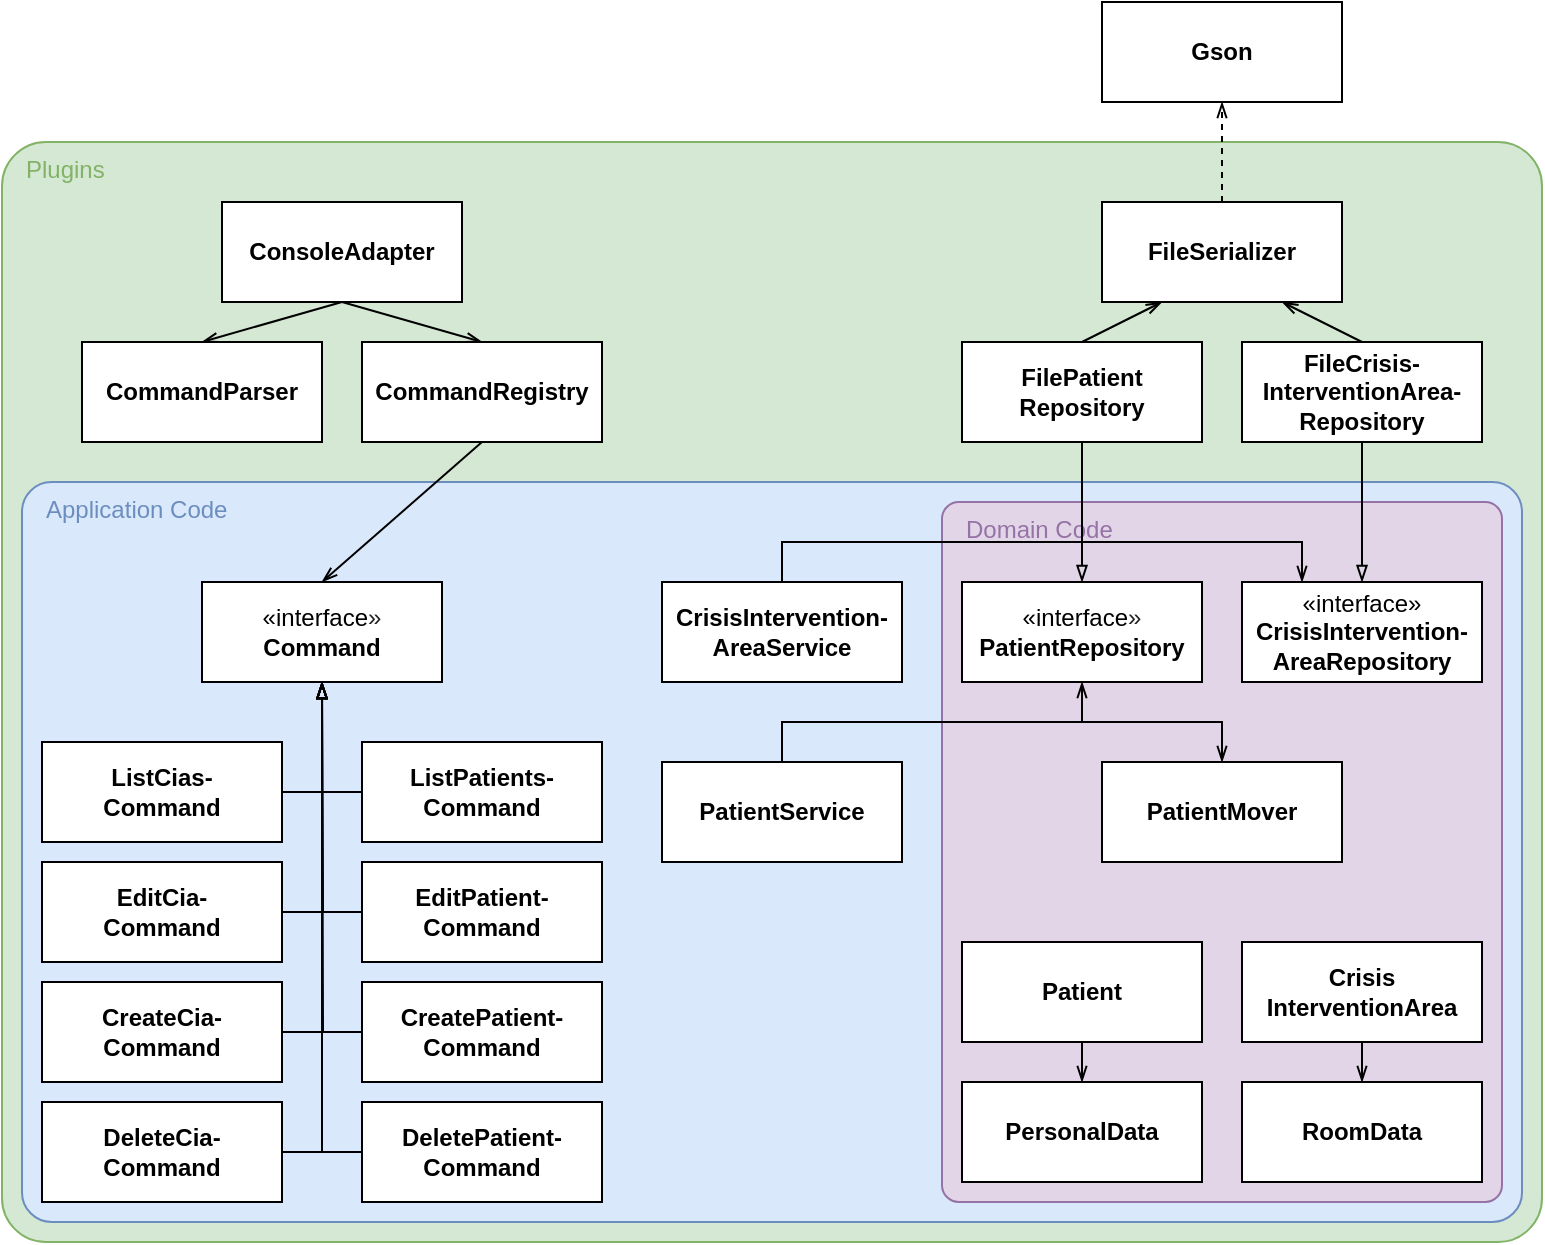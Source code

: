 <mxfile version="26.2.14">
  <diagram name="Page-1" id="HXpyyeB6FARbqLuSaLaP">
    <mxGraphModel dx="1158" dy="594" grid="1" gridSize="10" guides="1" tooltips="1" connect="1" arrows="1" fold="1" page="1" pageScale="1" pageWidth="827" pageHeight="1169" math="0" shadow="0">
      <root>
        <mxCell id="0" />
        <mxCell id="1" parent="0" />
        <mxCell id="ciugVP7JTnhn2zJ3oB86-10" value="&amp;nbsp;&amp;nbsp; Plugins" style="rounded=1;whiteSpace=wrap;html=1;fillColor=#d5e8d4;strokeColor=#82B366;align=left;verticalAlign=top;fontColor=#82B366;arcSize=4;" parent="1" vertex="1">
          <mxGeometry x="40" y="600" width="770" height="550" as="geometry" />
        </mxCell>
        <mxCell id="ciugVP7JTnhn2zJ3oB86-9" value="&amp;nbsp; &amp;nbsp;Application Code" style="rounded=1;whiteSpace=wrap;html=1;fillColor=#dae8fc;strokeColor=#6c8ebf;align=left;verticalAlign=top;fontColor=#6C8EBF;arcSize=4;" parent="1" vertex="1">
          <mxGeometry x="50" y="770" width="750" height="370" as="geometry" />
        </mxCell>
        <mxCell id="ciugVP7JTnhn2zJ3oB86-8" value="&amp;nbsp; &amp;nbsp;Domain Code" style="rounded=1;whiteSpace=wrap;html=1;fillColor=#e1d5e7;strokeColor=#9673a6;align=left;verticalAlign=top;fontStyle=0;fontColor=#9673A6;arcSize=3;" parent="1" vertex="1">
          <mxGeometry x="510" y="780" width="280" height="350" as="geometry" />
        </mxCell>
        <mxCell id="ciugVP7JTnhn2zJ3oB86-12" value="PersonalData" style="rounded=0;whiteSpace=wrap;html=1;fontStyle=1" parent="1" vertex="1">
          <mxGeometry x="520" y="1070" width="120" height="50" as="geometry" />
        </mxCell>
        <mxCell id="ciugVP7JTnhn2zJ3oB86-21" style="rounded=0;orthogonalLoop=1;jettySize=auto;html=1;exitX=0.5;exitY=1;exitDx=0;exitDy=0;entryX=0.5;entryY=0;entryDx=0;entryDy=0;endArrow=openThin;endFill=0;" parent="1" source="ciugVP7JTnhn2zJ3oB86-13" target="ciugVP7JTnhn2zJ3oB86-12" edge="1">
          <mxGeometry relative="1" as="geometry" />
        </mxCell>
        <mxCell id="ciugVP7JTnhn2zJ3oB86-13" value="Patient" style="rounded=0;whiteSpace=wrap;html=1;fontStyle=1" parent="1" vertex="1">
          <mxGeometry x="520" y="1000" width="120" height="50" as="geometry" />
        </mxCell>
        <mxCell id="ciugVP7JTnhn2zJ3oB86-18" style="rounded=0;orthogonalLoop=1;jettySize=auto;html=1;exitX=0.5;exitY=1;exitDx=0;exitDy=0;entryX=0.5;entryY=0;entryDx=0;entryDy=0;endArrow=openThin;endFill=0;" parent="1" source="ciugVP7JTnhn2zJ3oB86-16" target="ciugVP7JTnhn2zJ3oB86-17" edge="1">
          <mxGeometry relative="1" as="geometry" />
        </mxCell>
        <mxCell id="ciugVP7JTnhn2zJ3oB86-16" value="Crisis&lt;div&gt;Intervention&lt;span style=&quot;background-color: transparent; color: light-dark(rgb(0, 0, 0), rgb(255, 255, 255));&quot;&gt;Area&lt;/span&gt;&lt;/div&gt;" style="rounded=0;whiteSpace=wrap;html=1;fontStyle=1" parent="1" vertex="1">
          <mxGeometry x="660" y="1000" width="120" height="50" as="geometry" />
        </mxCell>
        <mxCell id="ciugVP7JTnhn2zJ3oB86-17" value="RoomData" style="rounded=0;whiteSpace=wrap;html=1;fontStyle=1" parent="1" vertex="1">
          <mxGeometry x="660" y="1070" width="120" height="50" as="geometry" />
        </mxCell>
        <mxCell id="ciugVP7JTnhn2zJ3oB86-40" style="edgeStyle=orthogonalEdgeStyle;rounded=0;orthogonalLoop=1;jettySize=auto;html=1;exitX=0.5;exitY=1;exitDx=0;exitDy=0;entryX=0.5;entryY=0;entryDx=0;entryDy=0;endArrow=blockThin;endFill=0;" parent="1" source="ciugVP7JTnhn2zJ3oB86-32" target="ciugVP7JTnhn2zJ3oB86-22" edge="1">
          <mxGeometry relative="1" as="geometry" />
        </mxCell>
        <mxCell id="ciugVP7JTnhn2zJ3oB86-22" value="&lt;div&gt;&lt;font style=&quot;background-color: light-dark(#ffffff, var(--ge-dark-color, #121212));&quot; face=&quot;Helvetica&quot;&gt;&lt;span style=&quot;text-align: left; white-space-collapse: break-spaces;&quot;&gt;«i&lt;/span&gt;nterface&lt;span style=&quot;text-align: left; white-space-collapse: break-spaces; color: rgb(34, 34, 34);&quot;&gt;&lt;font&gt;»&lt;/font&gt;&lt;/span&gt;&lt;/font&gt;&lt;/div&gt;&lt;font&gt;&lt;b style=&quot;background-color: light-dark(#ffffff, var(--ge-dark-color, #121212));&quot;&gt;PatientRepository&lt;/b&gt;&lt;/font&gt;" style="rounded=0;whiteSpace=wrap;html=1;" parent="1" vertex="1">
          <mxGeometry x="520" y="820" width="120" height="50" as="geometry" />
        </mxCell>
        <mxCell id="ciugVP7JTnhn2zJ3oB86-37" style="edgeStyle=orthogonalEdgeStyle;rounded=0;orthogonalLoop=1;jettySize=auto;html=1;exitX=0.5;exitY=1;exitDx=0;exitDy=0;entryX=0.5;entryY=0;entryDx=0;entryDy=0;endArrow=blockThin;endFill=0;" parent="1" source="ciugVP7JTnhn2zJ3oB86-28" target="ciugVP7JTnhn2zJ3oB86-25" edge="1">
          <mxGeometry relative="1" as="geometry" />
        </mxCell>
        <mxCell id="ciugVP7JTnhn2zJ3oB86-25" value="&lt;div&gt;&lt;font style=&quot;background-color: light-dark(#ffffff, var(--ge-dark-color, #121212));&quot; face=&quot;Helvetica&quot;&gt;&lt;span style=&quot;text-align: left; white-space-collapse: break-spaces;&quot;&gt;«i&lt;/span&gt;nterface&lt;span style=&quot;text-align: left; white-space-collapse: break-spaces;&quot;&gt;&lt;font style=&quot;&quot;&gt;»&lt;/font&gt;&lt;/span&gt;&lt;/font&gt;&lt;/div&gt;&lt;font&gt;&lt;b style=&quot;background-color: light-dark(#ffffff, var(--ge-dark-color, #121212));&quot;&gt;CrisisIntervention-&lt;/b&gt;&lt;/font&gt;&lt;div&gt;&lt;font&gt;&lt;b style=&quot;background-color: light-dark(#ffffff, var(--ge-dark-color, #121212));&quot;&gt;AreaRepository&lt;/b&gt;&lt;/font&gt;&lt;/div&gt;" style="rounded=0;whiteSpace=wrap;html=1;" parent="1" vertex="1">
          <mxGeometry x="660" y="820" width="120" height="50" as="geometry" />
        </mxCell>
        <mxCell id="XktRI2O6_ttTCHs1lG7r-28" style="rounded=0;orthogonalLoop=1;jettySize=auto;html=1;exitX=0.5;exitY=1;exitDx=0;exitDy=0;entryX=0.5;entryY=0;entryDx=0;entryDy=0;endArrow=openThin;endFill=0;" parent="1" source="ciugVP7JTnhn2zJ3oB86-27" target="XktRI2O6_ttTCHs1lG7r-26" edge="1">
          <mxGeometry relative="1" as="geometry" />
        </mxCell>
        <mxCell id="XktRI2O6_ttTCHs1lG7r-29" style="rounded=0;orthogonalLoop=1;jettySize=auto;html=1;exitX=0.5;exitY=1;exitDx=0;exitDy=0;entryX=0.5;entryY=0;entryDx=0;entryDy=0;endArrow=openThin;endFill=0;" parent="1" source="ciugVP7JTnhn2zJ3oB86-27" target="XktRI2O6_ttTCHs1lG7r-25" edge="1">
          <mxGeometry relative="1" as="geometry" />
        </mxCell>
        <mxCell id="ciugVP7JTnhn2zJ3oB86-27" value="&lt;b&gt;ConsoleAdapter&lt;/b&gt;" style="rounded=0;whiteSpace=wrap;html=1;" parent="1" vertex="1">
          <mxGeometry x="150" y="630" width="120" height="50" as="geometry" />
        </mxCell>
        <mxCell id="ciugVP7JTnhn2zJ3oB86-41" style="rounded=0;orthogonalLoop=1;jettySize=auto;html=1;exitX=0.5;exitY=0;exitDx=0;exitDy=0;entryX=0.75;entryY=1;entryDx=0;entryDy=0;endArrow=openThin;endFill=0;" parent="1" source="ciugVP7JTnhn2zJ3oB86-28" target="ciugVP7JTnhn2zJ3oB86-34" edge="1">
          <mxGeometry relative="1" as="geometry" />
        </mxCell>
        <mxCell id="ciugVP7JTnhn2zJ3oB86-28" value="&lt;div&gt;&lt;b style=&quot;color: light-dark(rgb(0, 0, 0), rgb(255, 255, 255)); background-color: light-dark(#ffffff, var(--ge-dark-color, #121212));&quot;&gt;FileCrisis-&lt;/b&gt;&lt;/div&gt;&lt;div&gt;&lt;b style=&quot;color: light-dark(rgb(0, 0, 0), rgb(255, 255, 255)); background-color: light-dark(#ffffff, var(--ge-dark-color, #121212));&quot;&gt;Intervention&lt;/b&gt;&lt;b style=&quot;color: light-dark(rgb(0, 0, 0), rgb(255, 255, 255)); background-color: light-dark(#ffffff, var(--ge-dark-color, #121212));&quot;&gt;Area-&lt;/b&gt;&lt;/div&gt;&lt;div&gt;&lt;b style=&quot;color: light-dark(rgb(0, 0, 0), rgb(255, 255, 255)); background-color: light-dark(#ffffff, var(--ge-dark-color, #121212));&quot;&gt;Repository&lt;/b&gt;&lt;/div&gt;" style="rounded=0;whiteSpace=wrap;html=1;" parent="1" vertex="1">
          <mxGeometry x="660" y="700" width="120" height="50" as="geometry" />
        </mxCell>
        <mxCell id="ciugVP7JTnhn2zJ3oB86-44" style="rounded=0;orthogonalLoop=1;jettySize=auto;html=1;exitX=0.5;exitY=0;exitDx=0;exitDy=0;entryX=0.25;entryY=1;entryDx=0;entryDy=0;endArrow=openThin;endFill=0;" parent="1" source="ciugVP7JTnhn2zJ3oB86-32" target="ciugVP7JTnhn2zJ3oB86-34" edge="1">
          <mxGeometry relative="1" as="geometry" />
        </mxCell>
        <mxCell id="ciugVP7JTnhn2zJ3oB86-32" value="&lt;div&gt;&lt;span style=&quot;background-color: rgb(255, 255, 255);&quot;&gt;&lt;b&gt;FilePatient&lt;/b&gt;&lt;/span&gt;&lt;/div&gt;&lt;div&gt;&lt;span style=&quot;background-color: rgb(255, 255, 255);&quot;&gt;&lt;b&gt;Repository&lt;/b&gt;&lt;/span&gt;&lt;/div&gt;" style="rounded=0;whiteSpace=wrap;html=1;" parent="1" vertex="1">
          <mxGeometry x="520" y="700" width="120" height="50" as="geometry" />
        </mxCell>
        <mxCell id="ciugVP7JTnhn2zJ3oB86-36" style="edgeStyle=orthogonalEdgeStyle;rounded=0;orthogonalLoop=1;jettySize=auto;html=1;exitX=0.5;exitY=0;exitDx=0;exitDy=0;entryX=0.5;entryY=1;entryDx=0;entryDy=0;endArrow=openThin;endFill=0;dashed=1;" parent="1" source="ciugVP7JTnhn2zJ3oB86-34" target="ciugVP7JTnhn2zJ3oB86-35" edge="1">
          <mxGeometry relative="1" as="geometry" />
        </mxCell>
        <mxCell id="ciugVP7JTnhn2zJ3oB86-34" value="&lt;b&gt;FileSerializer&lt;/b&gt;" style="rounded=0;whiteSpace=wrap;html=1;" parent="1" vertex="1">
          <mxGeometry x="590" y="630" width="120" height="50" as="geometry" />
        </mxCell>
        <mxCell id="ciugVP7JTnhn2zJ3oB86-35" value="&lt;b&gt;Gson&lt;/b&gt;" style="rounded=0;whiteSpace=wrap;html=1;" parent="1" vertex="1">
          <mxGeometry x="590" y="530" width="120" height="50" as="geometry" />
        </mxCell>
        <mxCell id="U4T1VRbJxcwvKo35WCAo-6" style="edgeStyle=orthogonalEdgeStyle;rounded=0;orthogonalLoop=1;jettySize=auto;html=1;exitX=0.5;exitY=0;exitDx=0;exitDy=0;entryX=0.5;entryY=1;entryDx=0;entryDy=0;endArrow=openThin;endFill=0;" edge="1" parent="1" source="XktRI2O6_ttTCHs1lG7r-1" target="ciugVP7JTnhn2zJ3oB86-22">
          <mxGeometry relative="1" as="geometry">
            <Array as="points">
              <mxPoint x="430" y="890" />
              <mxPoint x="580" y="890" />
            </Array>
          </mxGeometry>
        </mxCell>
        <mxCell id="U4T1VRbJxcwvKo35WCAo-7" style="edgeStyle=orthogonalEdgeStyle;rounded=0;orthogonalLoop=1;jettySize=auto;html=1;exitX=0.5;exitY=0;exitDx=0;exitDy=0;entryX=0.5;entryY=0;entryDx=0;entryDy=0;endArrow=openThin;endFill=0;" edge="1" parent="1" source="XktRI2O6_ttTCHs1lG7r-1" target="U4T1VRbJxcwvKo35WCAo-1">
          <mxGeometry relative="1" as="geometry">
            <Array as="points">
              <mxPoint x="430" y="890" />
              <mxPoint x="650" y="890" />
            </Array>
          </mxGeometry>
        </mxCell>
        <mxCell id="XktRI2O6_ttTCHs1lG7r-1" value="PatientService" style="rounded=0;whiteSpace=wrap;html=1;fontStyle=1" parent="1" vertex="1">
          <mxGeometry x="370" y="910" width="120" height="50" as="geometry" />
        </mxCell>
        <mxCell id="U4T1VRbJxcwvKo35WCAo-9" style="edgeStyle=orthogonalEdgeStyle;rounded=0;orthogonalLoop=1;jettySize=auto;html=1;exitX=0.5;exitY=0;exitDx=0;exitDy=0;entryX=0.25;entryY=0;entryDx=0;entryDy=0;endArrow=openThin;endFill=0;" edge="1" parent="1" source="XktRI2O6_ttTCHs1lG7r-2" target="ciugVP7JTnhn2zJ3oB86-25">
          <mxGeometry relative="1" as="geometry" />
        </mxCell>
        <mxCell id="XktRI2O6_ttTCHs1lG7r-2" value="CrisisIntervention-&lt;div&gt;AreaService&lt;/div&gt;" style="rounded=0;whiteSpace=wrap;html=1;fontStyle=1" parent="1" vertex="1">
          <mxGeometry x="370" y="820" width="120" height="50" as="geometry" />
        </mxCell>
        <mxCell id="XktRI2O6_ttTCHs1lG7r-22" style="edgeStyle=orthogonalEdgeStyle;rounded=0;orthogonalLoop=1;jettySize=auto;html=1;exitX=1;exitY=0.5;exitDx=0;exitDy=0;endArrow=blockThin;endFill=0;" parent="1" source="XktRI2O6_ttTCHs1lG7r-6" edge="1">
          <mxGeometry relative="1" as="geometry">
            <mxPoint x="200" y="870" as="targetPoint" />
          </mxGeometry>
        </mxCell>
        <mxCell id="XktRI2O6_ttTCHs1lG7r-6" value="CreateCia-Command" style="rounded=0;whiteSpace=wrap;html=1;fontStyle=1" parent="1" vertex="1">
          <mxGeometry x="60" y="1020" width="120" height="50" as="geometry" />
        </mxCell>
        <mxCell id="XktRI2O6_ttTCHs1lG7r-21" style="edgeStyle=orthogonalEdgeStyle;rounded=0;orthogonalLoop=1;jettySize=auto;html=1;exitX=0;exitY=0.5;exitDx=0;exitDy=0;entryX=0.5;entryY=1;entryDx=0;entryDy=0;endArrow=blockThin;endFill=0;" parent="1" source="XktRI2O6_ttTCHs1lG7r-7" target="XktRI2O6_ttTCHs1lG7r-16" edge="1">
          <mxGeometry relative="1" as="geometry" />
        </mxCell>
        <mxCell id="XktRI2O6_ttTCHs1lG7r-7" value="CreatePatient-&lt;div&gt;Command&lt;/div&gt;" style="rounded=0;whiteSpace=wrap;html=1;fontStyle=1" parent="1" vertex="1">
          <mxGeometry x="220" y="1020" width="120" height="50" as="geometry" />
        </mxCell>
        <mxCell id="XktRI2O6_ttTCHs1lG7r-23" style="edgeStyle=orthogonalEdgeStyle;rounded=0;orthogonalLoop=1;jettySize=auto;html=1;exitX=1;exitY=0.5;exitDx=0;exitDy=0;entryX=0.5;entryY=1;entryDx=0;entryDy=0;endArrow=blockThin;endFill=0;" parent="1" source="XktRI2O6_ttTCHs1lG7r-8" target="XktRI2O6_ttTCHs1lG7r-16" edge="1">
          <mxGeometry relative="1" as="geometry" />
        </mxCell>
        <mxCell id="XktRI2O6_ttTCHs1lG7r-8" value="DeleteCia-&lt;div&gt;Command&lt;/div&gt;" style="rounded=0;whiteSpace=wrap;html=1;fontStyle=1" parent="1" vertex="1">
          <mxGeometry x="60" y="1080" width="120" height="50" as="geometry" />
        </mxCell>
        <mxCell id="XktRI2O6_ttTCHs1lG7r-24" style="edgeStyle=orthogonalEdgeStyle;rounded=0;orthogonalLoop=1;jettySize=auto;html=1;exitX=0;exitY=0.5;exitDx=0;exitDy=0;endArrow=blockThin;endFill=0;" parent="1" source="XktRI2O6_ttTCHs1lG7r-9" edge="1">
          <mxGeometry relative="1" as="geometry">
            <mxPoint x="200" y="870" as="targetPoint" />
          </mxGeometry>
        </mxCell>
        <mxCell id="XktRI2O6_ttTCHs1lG7r-9" value="DeletePatient-&lt;div&gt;Command&lt;/div&gt;" style="rounded=0;whiteSpace=wrap;html=1;fontStyle=1" parent="1" vertex="1">
          <mxGeometry x="220" y="1080" width="120" height="50" as="geometry" />
        </mxCell>
        <mxCell id="XktRI2O6_ttTCHs1lG7r-19" style="edgeStyle=orthogonalEdgeStyle;rounded=0;orthogonalLoop=1;jettySize=auto;html=1;exitX=0;exitY=0.5;exitDx=0;exitDy=0;endArrow=blockThin;endFill=0;" parent="1" source="XktRI2O6_ttTCHs1lG7r-12" edge="1">
          <mxGeometry relative="1" as="geometry">
            <mxPoint x="200" y="870" as="targetPoint" />
          </mxGeometry>
        </mxCell>
        <mxCell id="XktRI2O6_ttTCHs1lG7r-12" value="EditPatient-&lt;div&gt;Command&lt;/div&gt;" style="rounded=0;whiteSpace=wrap;html=1;fontStyle=1" parent="1" vertex="1">
          <mxGeometry x="220" y="960" width="120" height="50" as="geometry" />
        </mxCell>
        <mxCell id="XktRI2O6_ttTCHs1lG7r-17" style="edgeStyle=orthogonalEdgeStyle;rounded=0;orthogonalLoop=1;jettySize=auto;html=1;exitX=0;exitY=0.5;exitDx=0;exitDy=0;entryX=0.5;entryY=1;entryDx=0;entryDy=0;endArrow=blockThin;endFill=0;" parent="1" source="XktRI2O6_ttTCHs1lG7r-13" target="XktRI2O6_ttTCHs1lG7r-16" edge="1">
          <mxGeometry relative="1" as="geometry" />
        </mxCell>
        <mxCell id="XktRI2O6_ttTCHs1lG7r-13" value="ListPatients-&lt;div&gt;Command&lt;/div&gt;" style="rounded=0;whiteSpace=wrap;html=1;fontStyle=1" parent="1" vertex="1">
          <mxGeometry x="220" y="900" width="120" height="50" as="geometry" />
        </mxCell>
        <mxCell id="XktRI2O6_ttTCHs1lG7r-20" style="edgeStyle=orthogonalEdgeStyle;rounded=0;orthogonalLoop=1;jettySize=auto;html=1;exitX=1;exitY=0.5;exitDx=0;exitDy=0;endArrow=blockThin;endFill=0;" parent="1" source="XktRI2O6_ttTCHs1lG7r-14" edge="1">
          <mxGeometry relative="1" as="geometry">
            <mxPoint x="200" y="870" as="targetPoint" />
          </mxGeometry>
        </mxCell>
        <mxCell id="XktRI2O6_ttTCHs1lG7r-14" value="EditCia-&lt;div&gt;Command&lt;/div&gt;" style="rounded=0;whiteSpace=wrap;html=1;fontStyle=1" parent="1" vertex="1">
          <mxGeometry x="60" y="960" width="120" height="50" as="geometry" />
        </mxCell>
        <mxCell id="XktRI2O6_ttTCHs1lG7r-18" style="edgeStyle=orthogonalEdgeStyle;rounded=0;orthogonalLoop=1;jettySize=auto;html=1;exitX=1;exitY=0.5;exitDx=0;exitDy=0;entryX=0.5;entryY=1;entryDx=0;entryDy=0;endArrow=blockThin;endFill=0;" parent="1" source="XktRI2O6_ttTCHs1lG7r-15" target="XktRI2O6_ttTCHs1lG7r-16" edge="1">
          <mxGeometry relative="1" as="geometry" />
        </mxCell>
        <mxCell id="XktRI2O6_ttTCHs1lG7r-15" value="ListCias-&lt;div&gt;Command&lt;/div&gt;" style="rounded=0;whiteSpace=wrap;html=1;fontStyle=1" parent="1" vertex="1">
          <mxGeometry x="60" y="900" width="120" height="50" as="geometry" />
        </mxCell>
        <mxCell id="XktRI2O6_ttTCHs1lG7r-16" value="&lt;div&gt;&lt;font style=&quot;background-color: light-dark(#ffffff, var(--ge-dark-color, #121212));&quot; face=&quot;Helvetica&quot;&gt;&lt;span style=&quot;text-align: left; white-space-collapse: break-spaces;&quot;&gt;«i&lt;/span&gt;nterface&lt;span style=&quot;text-align: left; white-space-collapse: break-spaces; color: rgb(34, 34, 34);&quot;&gt;&lt;font&gt;»&lt;/font&gt;&lt;/span&gt;&lt;/font&gt;&lt;/div&gt;&lt;font&gt;&lt;b style=&quot;background-color: light-dark(#ffffff, var(--ge-dark-color, #121212));&quot;&gt;Command&lt;/b&gt;&lt;/font&gt;" style="rounded=0;whiteSpace=wrap;html=1;" parent="1" vertex="1">
          <mxGeometry x="140" y="820" width="120" height="50" as="geometry" />
        </mxCell>
        <mxCell id="XktRI2O6_ttTCHs1lG7r-25" value="&lt;b&gt;CommandParser&lt;/b&gt;" style="rounded=0;whiteSpace=wrap;html=1;" parent="1" vertex="1">
          <mxGeometry x="80" y="700" width="120" height="50" as="geometry" />
        </mxCell>
        <mxCell id="XktRI2O6_ttTCHs1lG7r-27" style="rounded=0;orthogonalLoop=1;jettySize=auto;html=1;exitX=0.5;exitY=1;exitDx=0;exitDy=0;entryX=0.5;entryY=0;entryDx=0;entryDy=0;endArrow=openThin;endFill=0;" parent="1" source="XktRI2O6_ttTCHs1lG7r-26" target="XktRI2O6_ttTCHs1lG7r-16" edge="1">
          <mxGeometry relative="1" as="geometry" />
        </mxCell>
        <mxCell id="XktRI2O6_ttTCHs1lG7r-26" value="&lt;b&gt;CommandRegistry&lt;/b&gt;" style="rounded=0;whiteSpace=wrap;html=1;" parent="1" vertex="1">
          <mxGeometry x="220" y="700" width="120" height="50" as="geometry" />
        </mxCell>
        <mxCell id="U4T1VRbJxcwvKo35WCAo-1" value="PatientMover" style="rounded=0;whiteSpace=wrap;html=1;fontStyle=1" vertex="1" parent="1">
          <mxGeometry x="590" y="910" width="120" height="50" as="geometry" />
        </mxCell>
      </root>
    </mxGraphModel>
  </diagram>
</mxfile>
